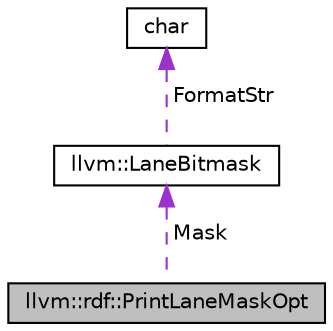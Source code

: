 digraph "llvm::rdf::PrintLaneMaskOpt"
{
 // LATEX_PDF_SIZE
  bgcolor="transparent";
  edge [fontname="Helvetica",fontsize="10",labelfontname="Helvetica",labelfontsize="10"];
  node [fontname="Helvetica",fontsize="10",shape="box"];
  Node1 [label="llvm::rdf::PrintLaneMaskOpt",height=0.2,width=0.4,color="black", fillcolor="grey75", style="filled", fontcolor="black",tooltip=" "];
  Node2 -> Node1 [dir="back",color="darkorchid3",fontsize="10",style="dashed",label=" Mask" ,fontname="Helvetica"];
  Node2 [label="llvm::LaneBitmask",height=0.2,width=0.4,color="black",URL="$structllvm_1_1LaneBitmask.html",tooltip=" "];
  Node3 -> Node2 [dir="back",color="darkorchid3",fontsize="10",style="dashed",label=" FormatStr" ,fontname="Helvetica"];
  Node3 [label="char",height=0.2,width=0.4,color="black",URL="$classchar.html",tooltip=" "];
}
